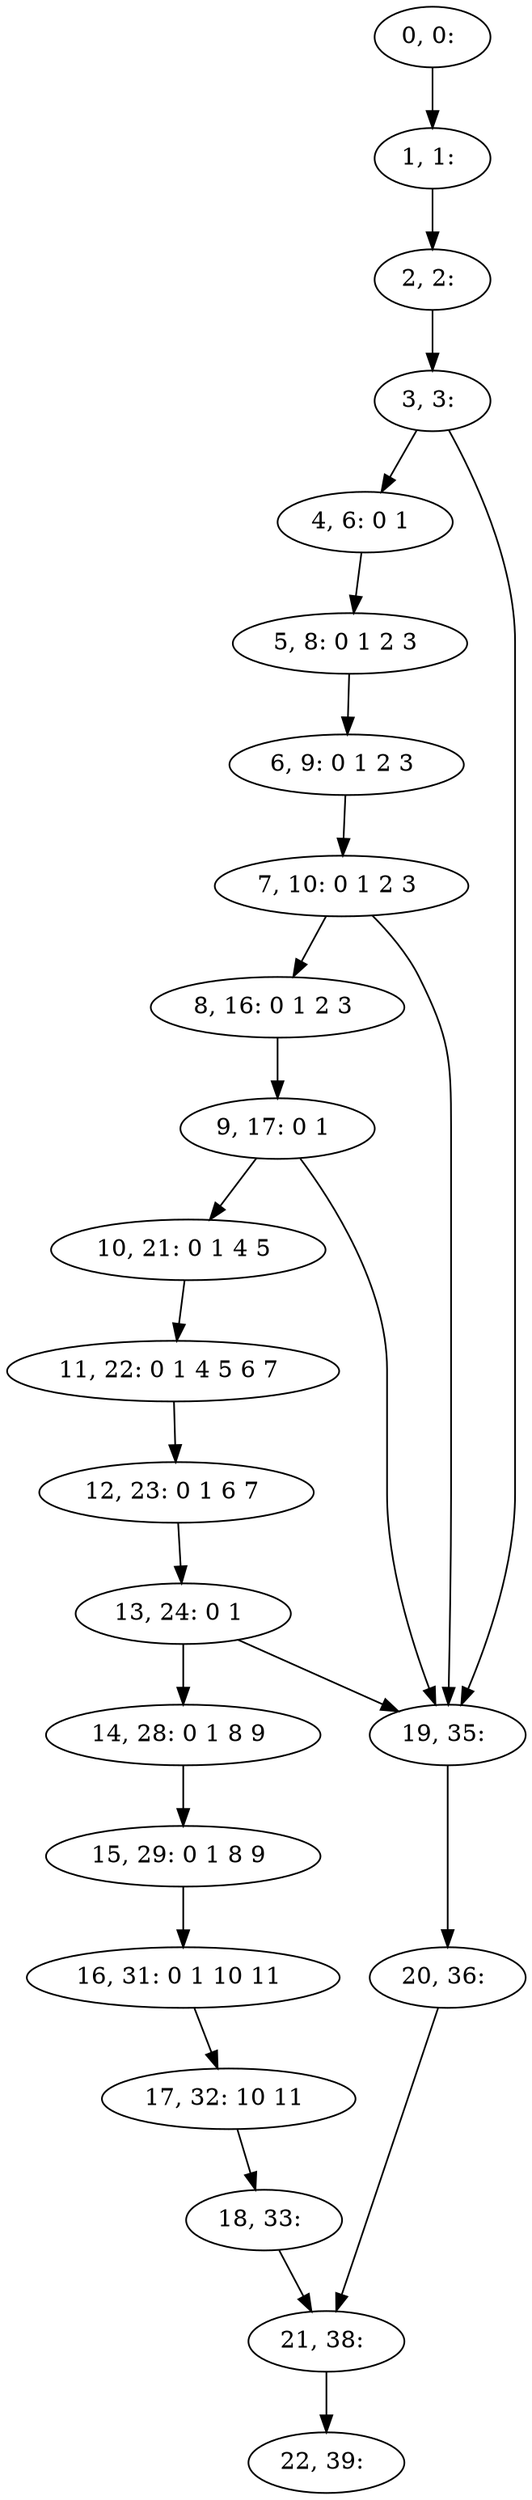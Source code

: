 digraph G {
0[label="0, 0: "];
1[label="1, 1: "];
2[label="2, 2: "];
3[label="3, 3: "];
4[label="4, 6: 0 1 "];
5[label="5, 8: 0 1 2 3 "];
6[label="6, 9: 0 1 2 3 "];
7[label="7, 10: 0 1 2 3 "];
8[label="8, 16: 0 1 2 3 "];
9[label="9, 17: 0 1 "];
10[label="10, 21: 0 1 4 5 "];
11[label="11, 22: 0 1 4 5 6 7 "];
12[label="12, 23: 0 1 6 7 "];
13[label="13, 24: 0 1 "];
14[label="14, 28: 0 1 8 9 "];
15[label="15, 29: 0 1 8 9 "];
16[label="16, 31: 0 1 10 11 "];
17[label="17, 32: 10 11 "];
18[label="18, 33: "];
19[label="19, 35: "];
20[label="20, 36: "];
21[label="21, 38: "];
22[label="22, 39: "];
0->1 ;
1->2 ;
2->3 ;
3->4 ;
3->19 ;
4->5 ;
5->6 ;
6->7 ;
7->8 ;
7->19 ;
8->9 ;
9->10 ;
9->19 ;
10->11 ;
11->12 ;
12->13 ;
13->14 ;
13->19 ;
14->15 ;
15->16 ;
16->17 ;
17->18 ;
18->21 ;
19->20 ;
20->21 ;
21->22 ;
}
